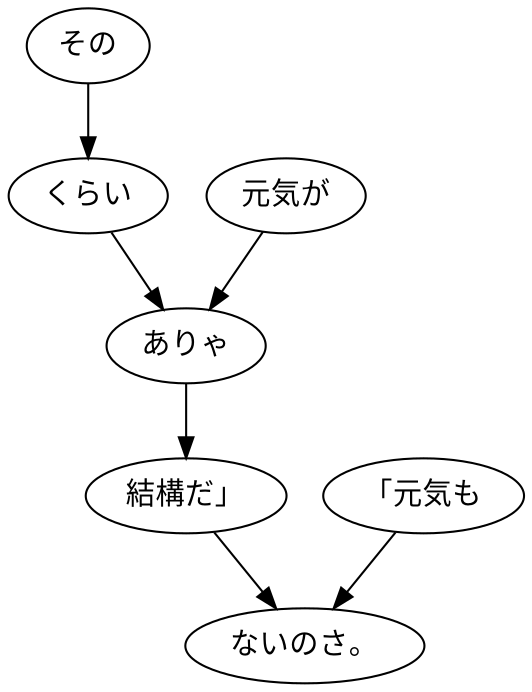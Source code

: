 digraph graph4370 {
	node0 [label="その"];
	node1 [label="くらい"];
	node2 [label="元気が"];
	node3 [label="ありゃ"];
	node4 [label="結構だ」"];
	node5 [label="「元気も"];
	node6 [label="ないのさ。"];
	node0 -> node1;
	node1 -> node3;
	node2 -> node3;
	node3 -> node4;
	node4 -> node6;
	node5 -> node6;
}
